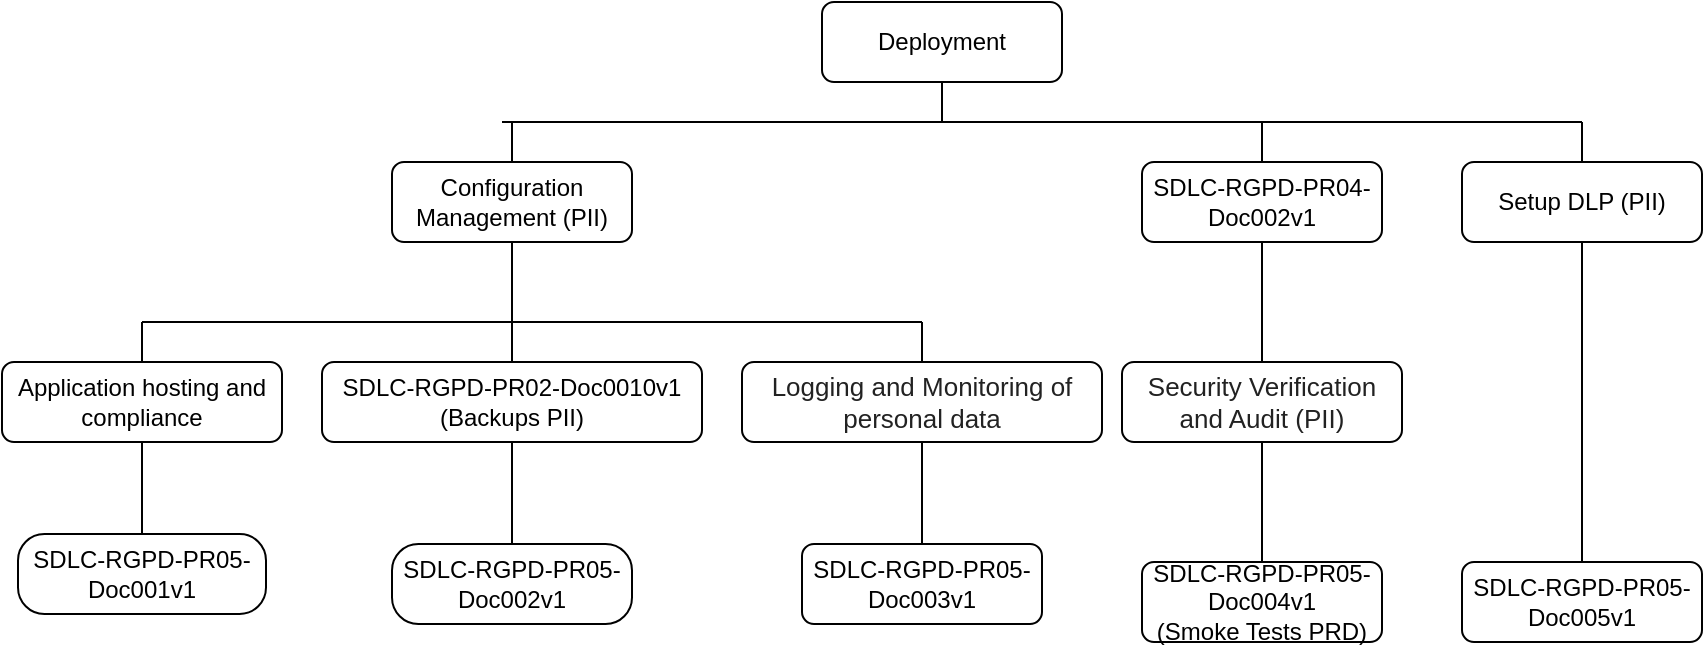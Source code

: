 <mxfile version="20.3.0" type="device"><diagram id="Xo1jvdRu8HLhLneaT3dH" name="Page-1"><mxGraphModel dx="775" dy="616" grid="1" gridSize="10" guides="1" tooltips="1" connect="1" arrows="1" fold="1" page="1" pageScale="1" pageWidth="827" pageHeight="1169" math="0" shadow="0"><root><mxCell id="0"/><mxCell id="1" parent="0"/><mxCell id="AQbX1O9G_qe2kCXovEEI-1" value="Deployment" style="rounded=1;whiteSpace=wrap;html=1;fontSize=12;glass=0;strokeWidth=1;shadow=0;" parent="1" vertex="1"><mxGeometry x="660" y="190" width="120" height="40" as="geometry"/></mxCell><mxCell id="AQbX1O9G_qe2kCXovEEI-2" value="" style="endArrow=none;html=1;exitX=0.5;exitY=1;exitDx=0;exitDy=0;" parent="1" source="AQbX1O9G_qe2kCXovEEI-1" edge="1"><mxGeometry width="50" height="50" relative="1" as="geometry"><mxPoint x="640" y="390" as="sourcePoint"/><mxPoint x="720" y="250" as="targetPoint"/></mxGeometry></mxCell><mxCell id="AQbX1O9G_qe2kCXovEEI-3" value="SDLC-RGPD-PR05-Doc002v1" style="rounded=1;whiteSpace=wrap;html=1;fontSize=12;glass=0;strokeWidth=1;shadow=0;arcSize=33;" parent="1" vertex="1"><mxGeometry x="445" y="461" width="120" height="40" as="geometry"/></mxCell><mxCell id="AQbX1O9G_qe2kCXovEEI-4" value="SDLC-RGPD-PR04-Doc002v1" style="rounded=1;whiteSpace=wrap;html=1;fontSize=12;glass=0;strokeWidth=1;shadow=0;" parent="1" vertex="1"><mxGeometry x="820" y="270" width="120" height="40" as="geometry"/></mxCell><mxCell id="AQbX1O9G_qe2kCXovEEI-5" value="&lt;div&gt;&lt;font color=&quot;#222222&quot; face=&quot;arial, helvetica, sans-serif&quot; size=&quot;2&quot;&gt;Security Verification and Audit (PII)&lt;/font&gt;&lt;/div&gt;" style="rounded=1;whiteSpace=wrap;html=1;fontSize=12;glass=0;strokeWidth=1;shadow=0;" parent="1" vertex="1"><mxGeometry x="810" y="370" width="140" height="40" as="geometry"/></mxCell><mxCell id="AQbX1O9G_qe2kCXovEEI-6" value="" style="endArrow=none;html=1;exitX=0.5;exitY=0;exitDx=0;exitDy=0;" parent="1" source="AQbX1O9G_qe2kCXovEEI-5" target="AQbX1O9G_qe2kCXovEEI-4" edge="1"><mxGeometry width="50" height="50" relative="1" as="geometry"><mxPoint x="650" y="449" as="sourcePoint"/><mxPoint x="641" y="476" as="targetPoint"/></mxGeometry></mxCell><mxCell id="AQbX1O9G_qe2kCXovEEI-7" value="&lt;div&gt;&lt;font color=&quot;#222222&quot; face=&quot;arial, helvetica, sans-serif&quot; size=&quot;2&quot;&gt;Logging and Monitoring of personal data&lt;/font&gt;&lt;/div&gt;" style="rounded=1;whiteSpace=wrap;html=1;fontSize=12;glass=0;strokeWidth=1;shadow=0;" parent="1" vertex="1"><mxGeometry x="620" y="370" width="180" height="40" as="geometry"/></mxCell><mxCell id="AQbX1O9G_qe2kCXovEEI-8" value="SDLC-RGPD-PR05-Doc003v1" style="rounded=1;whiteSpace=wrap;html=1;fontSize=12;glass=0;strokeWidth=1;shadow=0;" parent="1" vertex="1"><mxGeometry x="650" y="461" width="120" height="40" as="geometry"/></mxCell><mxCell id="AQbX1O9G_qe2kCXovEEI-9" value="" style="endArrow=none;html=1;entryX=0.5;entryY=0;entryDx=0;entryDy=0;exitX=0.5;exitY=1;exitDx=0;exitDy=0;" parent="1" source="AQbX1O9G_qe2kCXovEEI-7" target="AQbX1O9G_qe2kCXovEEI-8" edge="1"><mxGeometry width="50" height="50" relative="1" as="geometry"><mxPoint x="928" y="481" as="sourcePoint"/><mxPoint x="1128" y="491" as="targetPoint"/></mxGeometry></mxCell><mxCell id="AQbX1O9G_qe2kCXovEEI-10" value="" style="endArrow=none;html=1;" parent="1" edge="1"><mxGeometry width="50" height="50" relative="1" as="geometry"><mxPoint x="320" y="350" as="sourcePoint"/><mxPoint x="710" y="350" as="targetPoint"/></mxGeometry></mxCell><mxCell id="AQbX1O9G_qe2kCXovEEI-11" value="SDLC-RGPD-PR02-Doc0010v1&lt;br&gt;(Backups PII)" style="rounded=1;whiteSpace=wrap;html=1;fontSize=12;glass=0;strokeWidth=1;shadow=0;" parent="1" vertex="1"><mxGeometry x="410" y="370" width="190" height="40" as="geometry"/></mxCell><mxCell id="AQbX1O9G_qe2kCXovEEI-12" value="" style="endArrow=none;html=1;entryX=0.5;entryY=0;entryDx=0;entryDy=0;" parent="1" target="AQbX1O9G_qe2kCXovEEI-13" edge="1"><mxGeometry width="50" height="50" relative="1" as="geometry"><mxPoint x="320" y="350" as="sourcePoint"/><mxPoint x="300" y="375.0" as="targetPoint"/></mxGeometry></mxCell><mxCell id="AQbX1O9G_qe2kCXovEEI-13" value="&lt;div&gt;Application hosting and compliance&lt;/div&gt;" style="rounded=1;whiteSpace=wrap;html=1;fontSize=12;glass=0;strokeWidth=1;shadow=0;" parent="1" vertex="1"><mxGeometry x="250" y="370" width="140" height="40" as="geometry"/></mxCell><mxCell id="AQbX1O9G_qe2kCXovEEI-14" value="" style="endArrow=none;html=1;exitX=0.5;exitY=0;exitDx=0;exitDy=0;" parent="1" source="AQbX1O9G_qe2kCXovEEI-7" edge="1"><mxGeometry width="50" height="50" relative="1" as="geometry"><mxPoint x="930" y="380" as="sourcePoint"/><mxPoint x="710" y="350" as="targetPoint"/></mxGeometry></mxCell><mxCell id="AQbX1O9G_qe2kCXovEEI-15" value="SDLC-RGPD-PR05-Doc005v1" style="rounded=1;whiteSpace=wrap;html=1;fontSize=12;glass=0;strokeWidth=1;shadow=0;" parent="1" vertex="1"><mxGeometry x="980" y="470" width="120" height="40" as="geometry"/></mxCell><mxCell id="AQbX1O9G_qe2kCXovEEI-16" value="" style="endArrow=none;html=1;exitX=0.5;exitY=0;exitDx=0;exitDy=0;entryX=0.5;entryY=1;entryDx=0;entryDy=0;" parent="1" source="AQbX1O9G_qe2kCXovEEI-15" target="AQbX1O9G_qe2kCXovEEI-23" edge="1"><mxGeometry width="50" height="50" relative="1" as="geometry"><mxPoint x="1208" y="481" as="sourcePoint"/><mxPoint x="1207.5" y="466" as="targetPoint"/></mxGeometry></mxCell><mxCell id="AQbX1O9G_qe2kCXovEEI-17" value="SDLC-RGPD-PR05-Doc001v1" style="rounded=1;whiteSpace=wrap;html=1;fontSize=12;glass=0;strokeWidth=1;shadow=0;arcSize=33;" parent="1" vertex="1"><mxGeometry x="258" y="456" width="124" height="40" as="geometry"/></mxCell><mxCell id="AQbX1O9G_qe2kCXovEEI-18" value="" style="endArrow=none;html=1;exitX=0.5;exitY=1;exitDx=0;exitDy=0;" parent="1" source="AQbX1O9G_qe2kCXovEEI-13" target="AQbX1O9G_qe2kCXovEEI-17" edge="1"><mxGeometry width="50" height="50" relative="1" as="geometry"><mxPoint x="640" y="525" as="sourcePoint"/><mxPoint x="320" y="450" as="targetPoint"/></mxGeometry></mxCell><mxCell id="AQbX1O9G_qe2kCXovEEI-19" value="" style="endArrow=none;html=1;exitX=0.5;exitY=0;exitDx=0;exitDy=0;entryX=0.5;entryY=1;entryDx=0;entryDy=0;" parent="1" source="AQbX1O9G_qe2kCXovEEI-3" target="AQbX1O9G_qe2kCXovEEI-11" edge="1"><mxGeometry width="50" height="50" relative="1" as="geometry"><mxPoint x="798" y="481" as="sourcePoint"/><mxPoint x="788" y="636" as="targetPoint"/></mxGeometry></mxCell><mxCell id="AQbX1O9G_qe2kCXovEEI-20" value="SDLC-RGPD-PR05-Doc004v1&lt;br&gt;(Smoke Tests PRD)" style="rounded=1;whiteSpace=wrap;html=1;fontSize=12;glass=0;strokeWidth=1;shadow=0;" parent="1" vertex="1"><mxGeometry x="820" y="470" width="120" height="40" as="geometry"/></mxCell><mxCell id="AQbX1O9G_qe2kCXovEEI-21" value="" style="endArrow=none;html=1;exitX=0.5;exitY=0;exitDx=0;exitDy=0;entryX=0.5;entryY=1;entryDx=0;entryDy=0;" parent="1" source="AQbX1O9G_qe2kCXovEEI-20" target="AQbX1O9G_qe2kCXovEEI-5" edge="1"><mxGeometry width="50" height="50" relative="1" as="geometry"><mxPoint x="730" y="680" as="sourcePoint"/><mxPoint x="880" y="420" as="targetPoint"/></mxGeometry></mxCell><mxCell id="AQbX1O9G_qe2kCXovEEI-22" value="Configuration Management (PII)" style="rounded=1;whiteSpace=wrap;html=1;fontSize=12;glass=0;strokeWidth=1;shadow=0;" parent="1" vertex="1"><mxGeometry x="445" y="270" width="120" height="40" as="geometry"/></mxCell><mxCell id="AQbX1O9G_qe2kCXovEEI-23" value="Setup DLP (PII)" style="rounded=1;whiteSpace=wrap;html=1;fontSize=12;glass=0;strokeWidth=1;shadow=0;" parent="1" vertex="1"><mxGeometry x="980" y="270" width="120" height="40" as="geometry"/></mxCell><mxCell id="AQbX1O9G_qe2kCXovEEI-24" value="" style="endArrow=none;html=1;" parent="1" edge="1"><mxGeometry width="50" height="50" relative="1" as="geometry"><mxPoint x="500" y="250" as="sourcePoint"/><mxPoint x="1040" y="250" as="targetPoint"/></mxGeometry></mxCell><mxCell id="AQbX1O9G_qe2kCXovEEI-25" value="" style="endArrow=none;html=1;entryX=0.5;entryY=0;entryDx=0;entryDy=0;" parent="1" target="AQbX1O9G_qe2kCXovEEI-22" edge="1"><mxGeometry width="50" height="50" relative="1" as="geometry"><mxPoint x="505" y="250" as="sourcePoint"/><mxPoint x="505" y="267" as="targetPoint"/></mxGeometry></mxCell><mxCell id="AQbX1O9G_qe2kCXovEEI-26" value="" style="endArrow=none;html=1;entryX=0.5;entryY=0;entryDx=0;entryDy=0;" parent="1" target="AQbX1O9G_qe2kCXovEEI-23" edge="1"><mxGeometry width="50" height="50" relative="1" as="geometry"><mxPoint x="1040" y="250" as="sourcePoint"/><mxPoint x="528.04" y="277" as="targetPoint"/></mxGeometry></mxCell><mxCell id="AQbX1O9G_qe2kCXovEEI-27" value="" style="endArrow=none;html=1;entryX=0.5;entryY=1;entryDx=0;entryDy=0;" parent="1" target="AQbX1O9G_qe2kCXovEEI-22" edge="1"><mxGeometry width="50" height="50" relative="1" as="geometry"><mxPoint x="505" y="350" as="sourcePoint"/><mxPoint x="730" y="260" as="targetPoint"/></mxGeometry></mxCell><mxCell id="AQbX1O9G_qe2kCXovEEI-28" value="" style="endArrow=none;html=1;exitX=0.5;exitY=0;exitDx=0;exitDy=0;" parent="1" source="AQbX1O9G_qe2kCXovEEI-4" edge="1"><mxGeometry width="50" height="50" relative="1" as="geometry"><mxPoint x="880" y="380" as="sourcePoint"/><mxPoint x="880" y="250" as="targetPoint"/></mxGeometry></mxCell><mxCell id="AQbX1O9G_qe2kCXovEEI-29" value="" style="endArrow=none;html=1;exitX=0.5;exitY=0;exitDx=0;exitDy=0;" parent="1" source="AQbX1O9G_qe2kCXovEEI-11" edge="1"><mxGeometry width="50" height="50" relative="1" as="geometry"><mxPoint x="710" y="380" as="sourcePoint"/><mxPoint x="505" y="350" as="targetPoint"/></mxGeometry></mxCell></root></mxGraphModel></diagram></mxfile>